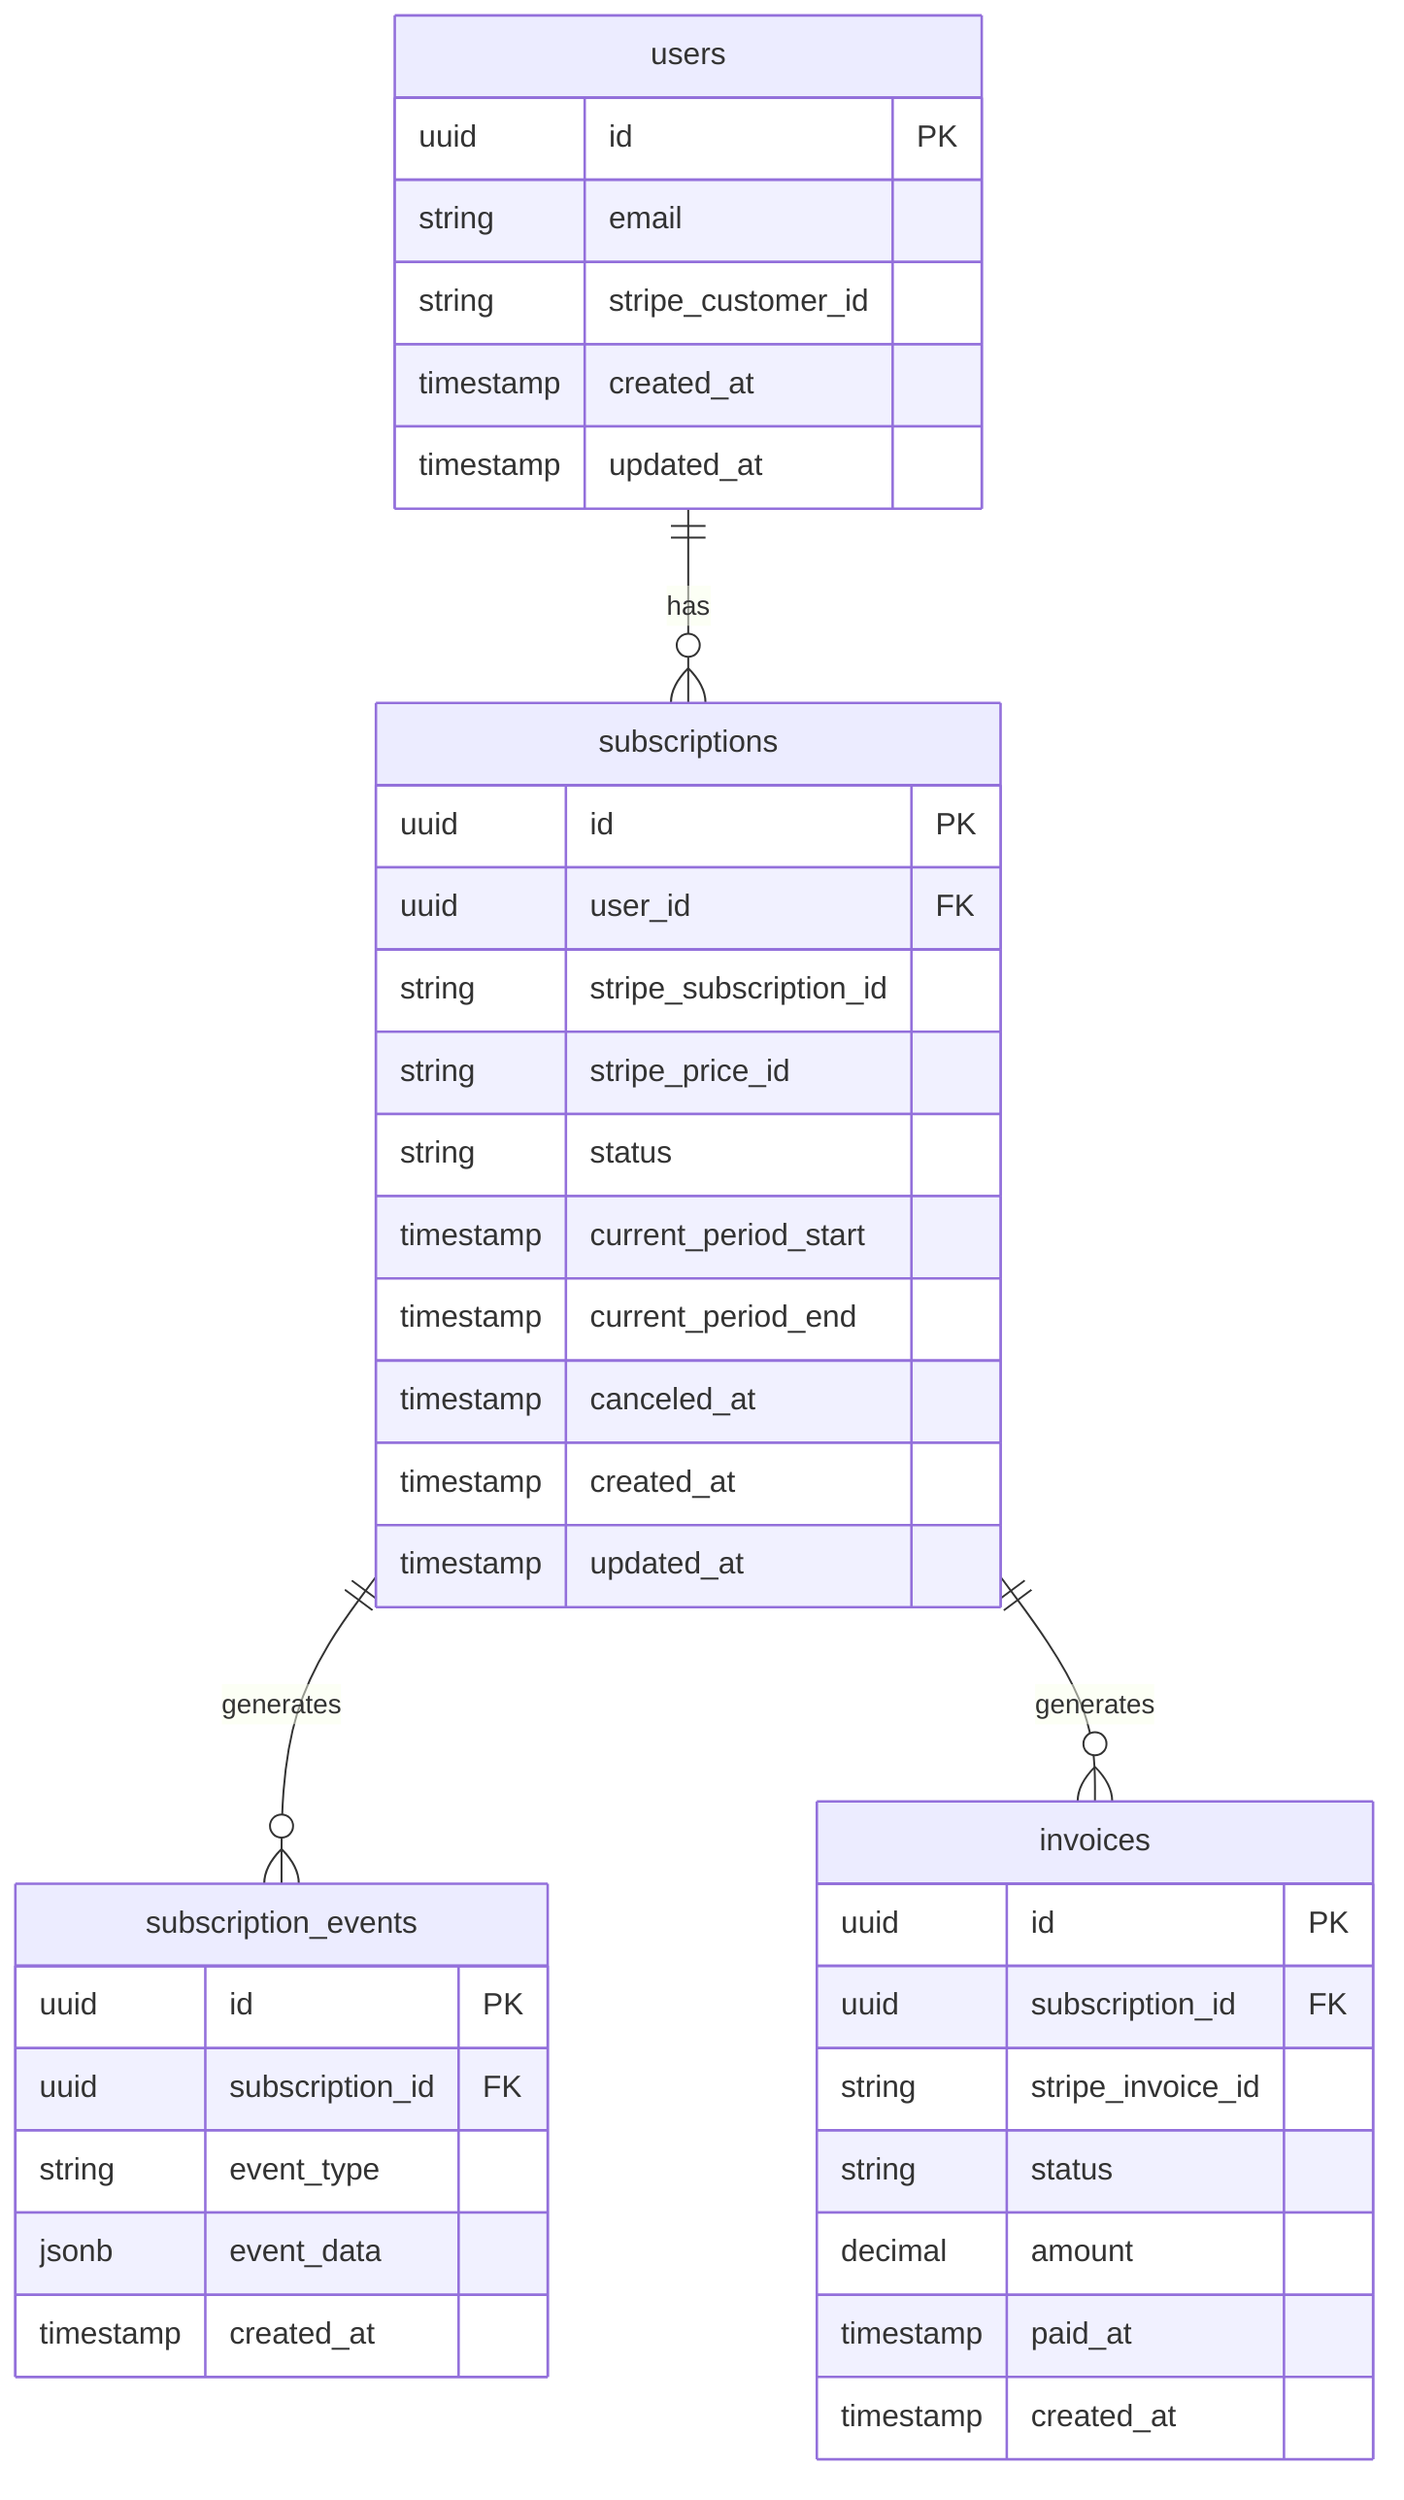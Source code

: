 erDiagram
    users ||--o{ subscriptions : has
    subscriptions ||--o{ subscription_events : generates
    subscriptions ||--o{ invoices : generates
    
    users {
        uuid id PK
        string email
        string stripe_customer_id
        timestamp created_at
        timestamp updated_at
    }

    subscriptions {
        uuid id PK
        uuid user_id FK
        string stripe_subscription_id
        string stripe_price_id
        string status
        timestamp current_period_start
        timestamp current_period_end
        timestamp canceled_at
        timestamp created_at
        timestamp updated_at
    }

    subscription_events {
        uuid id PK
        uuid subscription_id FK
        string event_type
        jsonb event_data
        timestamp created_at
    }

    invoices {
        uuid id PK
        uuid subscription_id FK
        string stripe_invoice_id
        string status
        decimal amount
        timestamp paid_at
        timestamp created_at
    }